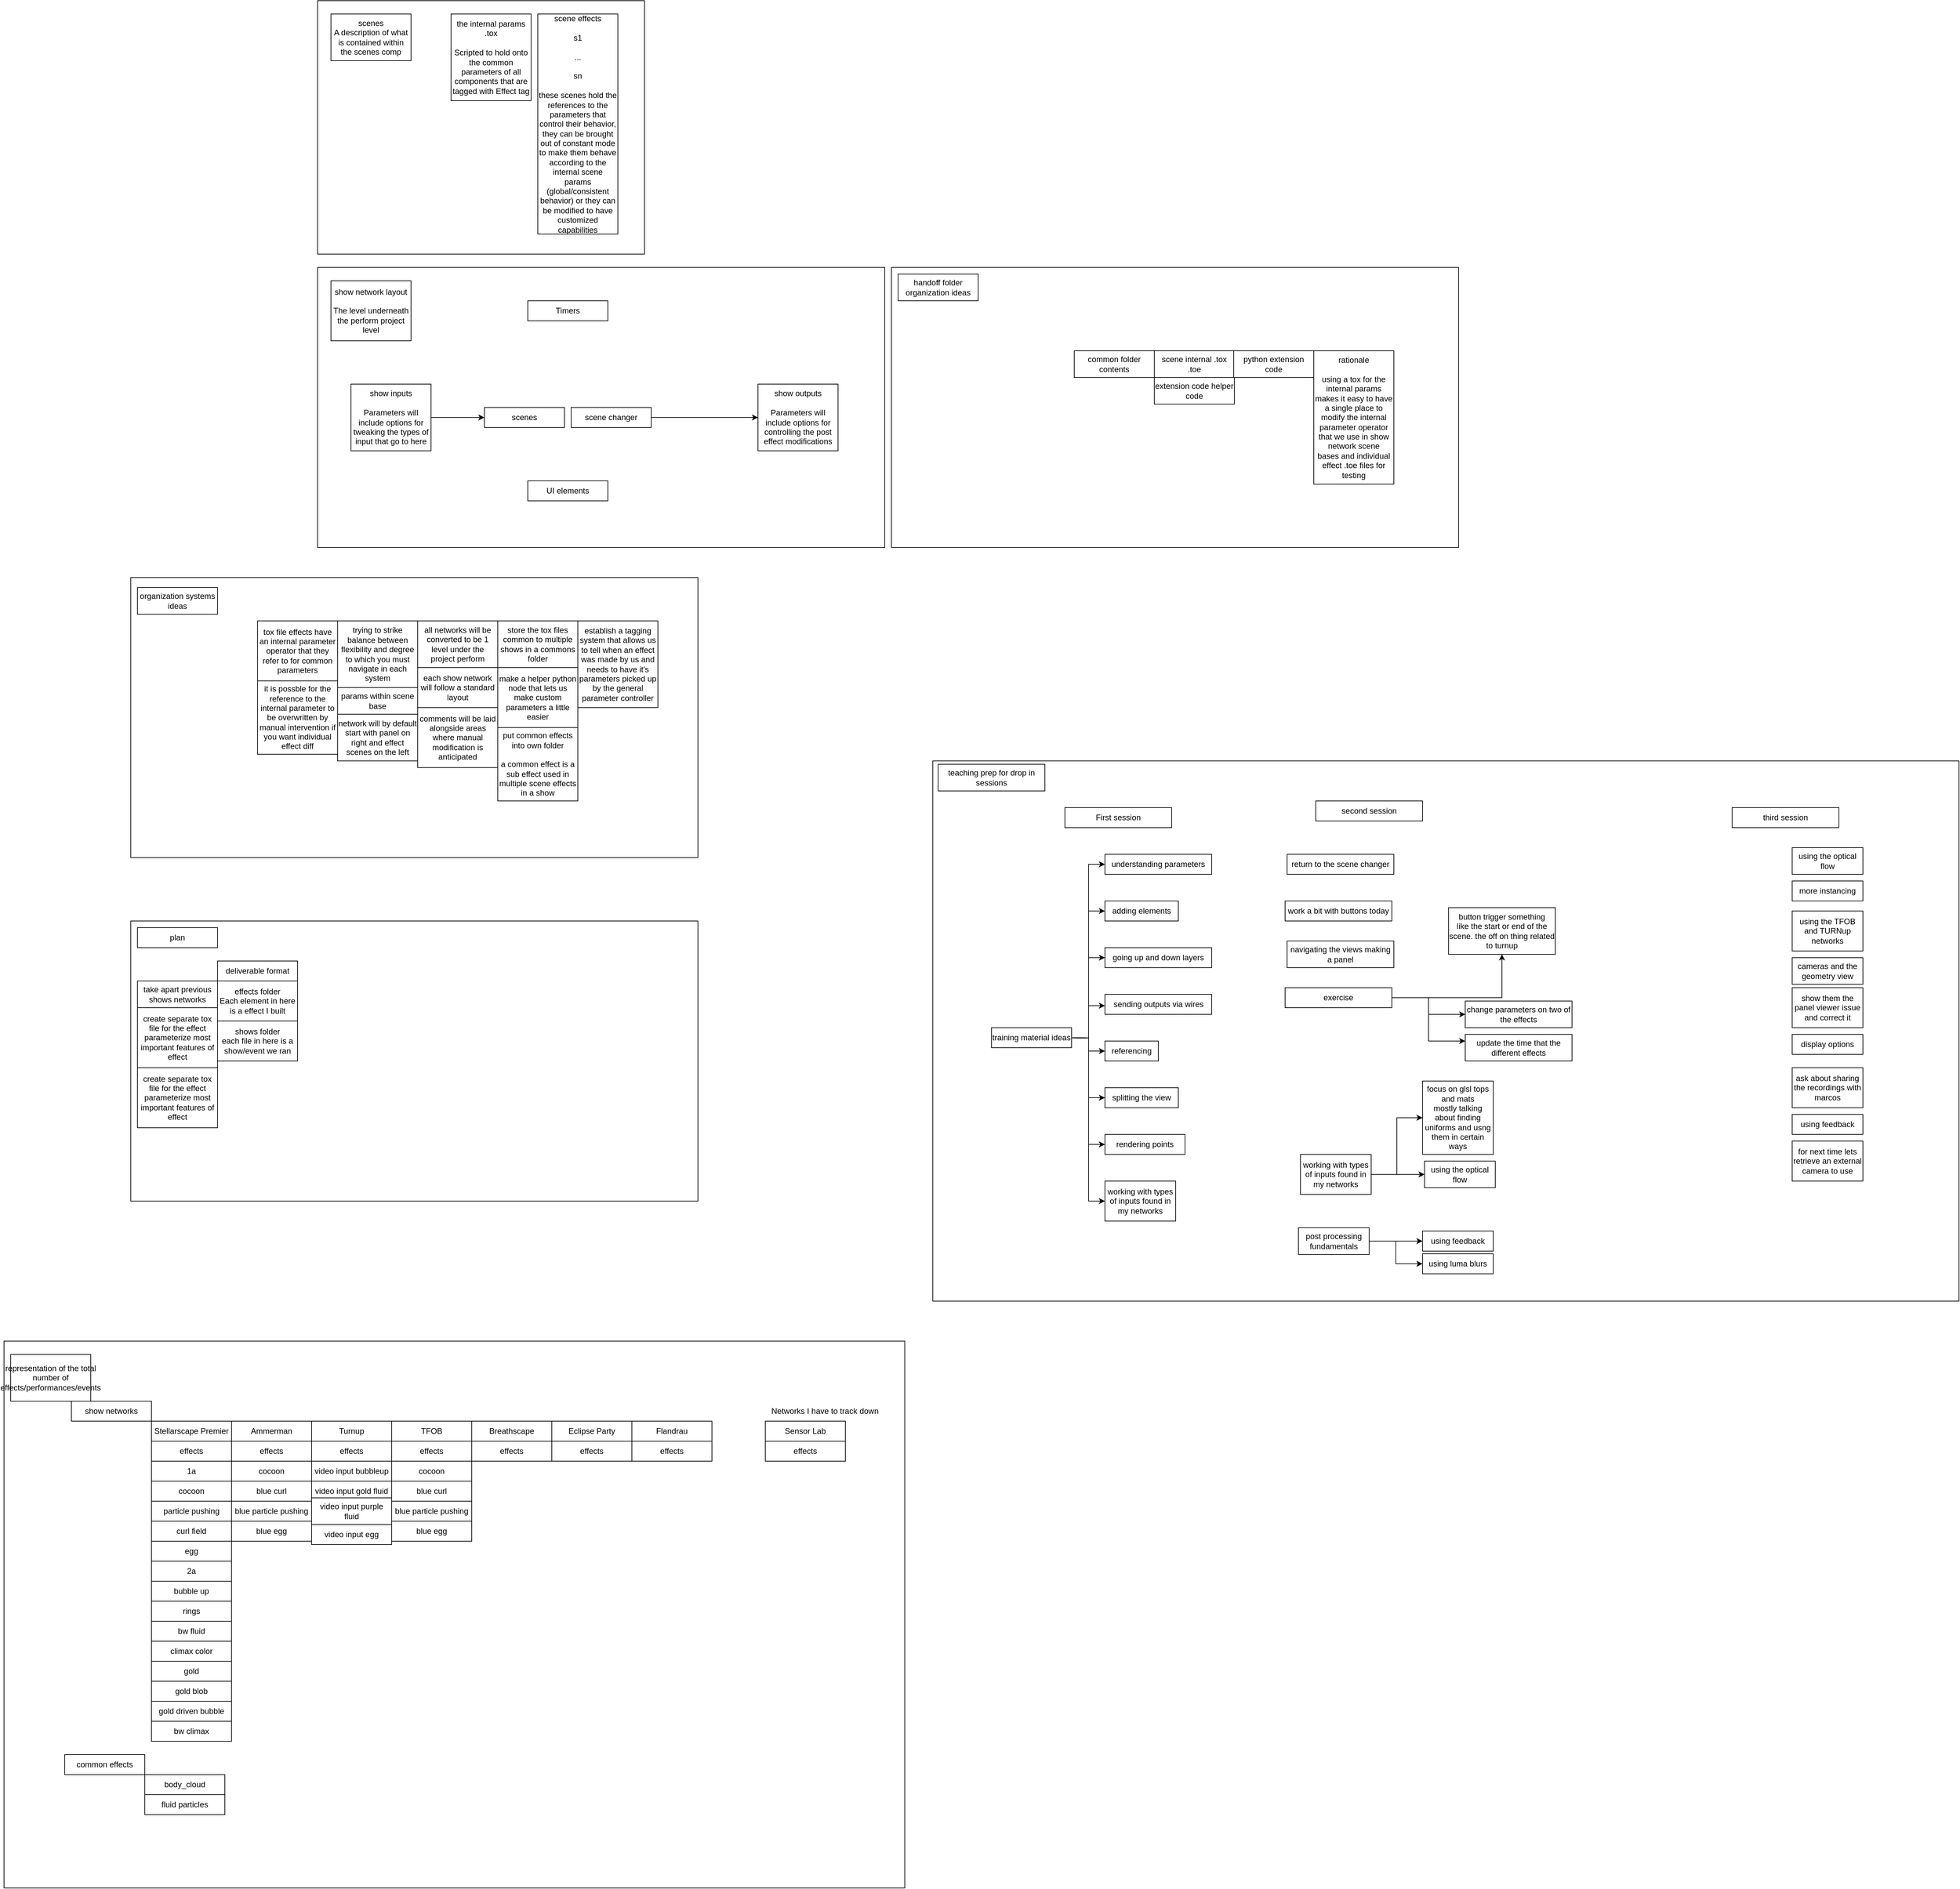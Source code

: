 <mxfile version="21.2.7" type="github">
  <diagram name="Page-1" id="jO3RNPpzsi-vT6jWUySs">
    <mxGraphModel dx="1678" dy="2747" grid="1" gridSize="10" guides="1" tooltips="1" connect="1" arrows="1" fold="1" page="1" pageScale="1" pageWidth="850" pageHeight="1100" math="0" shadow="0">
      <root>
        <mxCell id="0" />
        <mxCell id="1" parent="0" />
        <mxCell id="i5bP8zaX-EdhUrO5eue8-21" value="" style="rounded=0;whiteSpace=wrap;html=1;" vertex="1" parent="1">
          <mxGeometry x="-420" y="520" width="1350" height="820" as="geometry" />
        </mxCell>
        <mxCell id="i5bP8zaX-EdhUrO5eue8-19" value="" style="rounded=0;whiteSpace=wrap;html=1;" vertex="1" parent="1">
          <mxGeometry x="-230" y="-110" width="850" height="420" as="geometry" />
        </mxCell>
        <mxCell id="i5bP8zaX-EdhUrO5eue8-18" value="" style="rounded=0;whiteSpace=wrap;html=1;" vertex="1" parent="1">
          <mxGeometry x="-230" y="-625" width="850" height="420" as="geometry" />
        </mxCell>
        <mxCell id="i5bP8zaX-EdhUrO5eue8-16" value="" style="rounded=0;whiteSpace=wrap;html=1;" vertex="1" parent="1">
          <mxGeometry x="910" y="-1090" width="850" height="420" as="geometry" />
        </mxCell>
        <mxCell id="i5bP8zaX-EdhUrO5eue8-14" value="" style="rounded=0;whiteSpace=wrap;html=1;" vertex="1" parent="1">
          <mxGeometry x="972" y="-350" width="1538" height="810" as="geometry" />
        </mxCell>
        <mxCell id="i5bP8zaX-EdhUrO5eue8-5" value="" style="rounded=0;whiteSpace=wrap;html=1;" vertex="1" parent="1">
          <mxGeometry x="50" y="-1090" width="850" height="420" as="geometry" />
        </mxCell>
        <mxCell id="i5bP8zaX-EdhUrO5eue8-4" value="" style="rounded=0;whiteSpace=wrap;html=1;" vertex="1" parent="1">
          <mxGeometry x="50" y="-1490" width="490" height="380" as="geometry" />
        </mxCell>
        <mxCell id="axIEKIJKyA-PjPpkGT-X-5" value="effects" style="rounded=0;whiteSpace=wrap;html=1;autosize=1;fixedWidth=1;resizeHeight=1;" parent="1" vertex="1">
          <mxGeometry x="-199" y="670" width="120" height="30" as="geometry" />
        </mxCell>
        <mxCell id="axIEKIJKyA-PjPpkGT-X-6" value="show networks" style="rounded=0;whiteSpace=wrap;html=1;autosize=1;fixedWidth=1;resizeHeight=1;" parent="1" vertex="1">
          <mxGeometry x="-319" y="610" width="120" height="30" as="geometry" />
        </mxCell>
        <mxCell id="axIEKIJKyA-PjPpkGT-X-7" value="&lt;div&gt;plan&lt;/div&gt;" style="rounded=0;whiteSpace=wrap;html=1;autosize=1;fixedWidth=1;resizeHeight=1;" parent="1" vertex="1">
          <mxGeometry x="-220" y="-100" width="120" height="30" as="geometry" />
        </mxCell>
        <mxCell id="axIEKIJKyA-PjPpkGT-X-8" value="take apart previous shows networks" style="rounded=0;whiteSpace=wrap;html=1;autosize=1;fixedWidth=1;resizeHeight=1;" parent="1" vertex="1">
          <mxGeometry x="-220" y="-20" width="120" height="40" as="geometry" />
        </mxCell>
        <mxCell id="axIEKIJKyA-PjPpkGT-X-9" value="&lt;div&gt;create separate tox file for the effect&lt;/div&gt;&lt;div&gt;parameterize most important features of effect&lt;/div&gt;" style="rounded=0;whiteSpace=wrap;html=1;autosize=1;fixedWidth=1;resizeHeight=1;verticalAlign=middle;labelPosition=center;verticalLabelPosition=middle;align=center;" parent="1" vertex="1">
          <mxGeometry x="-220" y="20" width="120" height="90" as="geometry" />
        </mxCell>
        <mxCell id="axIEKIJKyA-PjPpkGT-X-10" value="&lt;div&gt;create separate tox file for the effect&lt;/div&gt;&lt;div&gt;parameterize most important features of effect&lt;/div&gt;" style="rounded=0;whiteSpace=wrap;html=1;autosize=1;fixedWidth=1;resizeHeight=1;verticalAlign=middle;labelPosition=center;verticalLabelPosition=middle;align=center;" parent="1" vertex="1">
          <mxGeometry x="-220" y="110" width="120" height="90" as="geometry" />
        </mxCell>
        <mxCell id="axIEKIJKyA-PjPpkGT-X-11" value="deliverable format" style="rounded=0;whiteSpace=wrap;html=1;autosize=1;fixedWidth=1;resizeHeight=1;" parent="1" vertex="1">
          <mxGeometry x="-100" y="-50" width="120" height="30" as="geometry" />
        </mxCell>
        <mxCell id="axIEKIJKyA-PjPpkGT-X-12" value="&lt;div&gt;effects folder&lt;/div&gt;&lt;div&gt;Each element in here is a effect I built&lt;br&gt;&lt;/div&gt;" style="rounded=0;whiteSpace=wrap;html=1;autosize=1;fixedWidth=1;resizeHeight=1;" parent="1" vertex="1">
          <mxGeometry x="-100" y="-20" width="120" height="60" as="geometry" />
        </mxCell>
        <mxCell id="axIEKIJKyA-PjPpkGT-X-13" value="&lt;div&gt;shows folder&lt;/div&gt;&lt;div&gt;each file in here is a show/event we ran&lt;br&gt;&lt;/div&gt;" style="rounded=0;whiteSpace=wrap;html=1;autosize=1;fixedWidth=1;resizeHeight=1;" parent="1" vertex="1">
          <mxGeometry x="-100" y="40" width="120" height="60" as="geometry" />
        </mxCell>
        <mxCell id="axIEKIJKyA-PjPpkGT-X-14" value="Stellarscape Premier" style="rounded=0;whiteSpace=wrap;html=1;autosize=1;fixedWidth=1;resizeHeight=1;" parent="1" vertex="1">
          <mxGeometry x="-199" y="640" width="120" height="30" as="geometry" />
        </mxCell>
        <mxCell id="axIEKIJKyA-PjPpkGT-X-15" value="Ammerman" style="rounded=0;whiteSpace=wrap;html=1;autosize=1;fixedWidth=1;resizeHeight=1;" parent="1" vertex="1">
          <mxGeometry x="-79" y="640" width="120" height="30" as="geometry" />
        </mxCell>
        <mxCell id="axIEKIJKyA-PjPpkGT-X-16" value="effects" style="rounded=0;whiteSpace=wrap;html=1;autosize=1;fixedWidth=1;resizeHeight=1;" parent="1" vertex="1">
          <mxGeometry x="-79" y="670" width="120" height="30" as="geometry" />
        </mxCell>
        <mxCell id="axIEKIJKyA-PjPpkGT-X-17" value="Breathscape" style="rounded=0;whiteSpace=wrap;html=1;autosize=1;fixedWidth=1;resizeHeight=1;" parent="1" vertex="1">
          <mxGeometry x="281" y="640" width="120" height="30" as="geometry" />
        </mxCell>
        <mxCell id="axIEKIJKyA-PjPpkGT-X-18" value="effects" style="rounded=0;whiteSpace=wrap;html=1;autosize=1;fixedWidth=1;resizeHeight=1;" parent="1" vertex="1">
          <mxGeometry x="281" y="670" width="120" height="30" as="geometry" />
        </mxCell>
        <mxCell id="axIEKIJKyA-PjPpkGT-X-19" value="Turnup" style="rounded=0;whiteSpace=wrap;html=1;autosize=1;fixedWidth=1;resizeHeight=1;" parent="1" vertex="1">
          <mxGeometry x="41" y="640" width="120" height="30" as="geometry" />
        </mxCell>
        <mxCell id="axIEKIJKyA-PjPpkGT-X-20" value="effects" style="rounded=0;whiteSpace=wrap;html=1;autosize=1;fixedWidth=1;resizeHeight=1;" parent="1" vertex="1">
          <mxGeometry x="41" y="670" width="120" height="30" as="geometry" />
        </mxCell>
        <mxCell id="axIEKIJKyA-PjPpkGT-X-21" value="Sensor Lab" style="rounded=0;whiteSpace=wrap;html=1;autosize=1;fixedWidth=1;resizeHeight=1;" parent="1" vertex="1">
          <mxGeometry x="721" y="640" width="120" height="30" as="geometry" />
        </mxCell>
        <mxCell id="axIEKIJKyA-PjPpkGT-X-22" value="effects" style="rounded=0;whiteSpace=wrap;html=1;autosize=1;fixedWidth=1;resizeHeight=1;" parent="1" vertex="1">
          <mxGeometry x="721" y="670" width="120" height="30" as="geometry" />
        </mxCell>
        <mxCell id="axIEKIJKyA-PjPpkGT-X-25" value="TFOB" style="rounded=0;whiteSpace=wrap;html=1;autosize=1;fixedWidth=1;resizeHeight=1;" parent="1" vertex="1">
          <mxGeometry x="161" y="640" width="120" height="30" as="geometry" />
        </mxCell>
        <mxCell id="axIEKIJKyA-PjPpkGT-X-26" value="effects" style="rounded=0;whiteSpace=wrap;html=1;autosize=1;fixedWidth=1;resizeHeight=1;" parent="1" vertex="1">
          <mxGeometry x="161" y="670" width="120" height="30" as="geometry" />
        </mxCell>
        <mxCell id="axIEKIJKyA-PjPpkGT-X-27" value="Eclipse Party" style="rounded=0;whiteSpace=wrap;html=1;autosize=1;fixedWidth=1;resizeHeight=1;" parent="1" vertex="1">
          <mxGeometry x="401" y="640" width="120" height="30" as="geometry" />
        </mxCell>
        <mxCell id="axIEKIJKyA-PjPpkGT-X-28" value="effects" style="rounded=0;whiteSpace=wrap;html=1;autosize=1;fixedWidth=1;resizeHeight=1;" parent="1" vertex="1">
          <mxGeometry x="401" y="670" width="120" height="30" as="geometry" />
        </mxCell>
        <mxCell id="axIEKIJKyA-PjPpkGT-X-29" value="Flandrau" style="rounded=0;whiteSpace=wrap;html=1;autosize=1;fixedWidth=1;resizeHeight=1;" parent="1" vertex="1">
          <mxGeometry x="521" y="640" width="120" height="30" as="geometry" />
        </mxCell>
        <mxCell id="axIEKIJKyA-PjPpkGT-X-30" value="effects" style="rounded=0;whiteSpace=wrap;html=1;autosize=1;fixedWidth=1;resizeHeight=1;" parent="1" vertex="1">
          <mxGeometry x="521" y="670" width="120" height="30" as="geometry" />
        </mxCell>
        <mxCell id="axIEKIJKyA-PjPpkGT-X-31" value="cocoon" style="rounded=0;whiteSpace=wrap;html=1;autosize=1;fixedWidth=1;resizeHeight=1;" parent="1" vertex="1">
          <mxGeometry x="-199" y="730" width="120" height="30" as="geometry" />
        </mxCell>
        <mxCell id="axIEKIJKyA-PjPpkGT-X-32" value="particle pushing" style="rounded=0;whiteSpace=wrap;html=1;autosize=1;fixedWidth=1;resizeHeight=1;" parent="1" vertex="1">
          <mxGeometry x="-199" y="760" width="120" height="30" as="geometry" />
        </mxCell>
        <mxCell id="axIEKIJKyA-PjPpkGT-X-33" value="curl field" style="rounded=0;whiteSpace=wrap;html=1;autosize=1;fixedWidth=1;resizeHeight=1;" parent="1" vertex="1">
          <mxGeometry x="-199" y="790" width="120" height="30" as="geometry" />
        </mxCell>
        <mxCell id="axIEKIJKyA-PjPpkGT-X-34" value="1a" style="rounded=0;whiteSpace=wrap;html=1;autosize=1;fixedWidth=1;resizeHeight=1;" parent="1" vertex="1">
          <mxGeometry x="-199" y="700" width="120" height="30" as="geometry" />
        </mxCell>
        <mxCell id="axIEKIJKyA-PjPpkGT-X-35" value="egg" style="rounded=0;whiteSpace=wrap;html=1;autosize=1;fixedWidth=1;resizeHeight=1;" parent="1" vertex="1">
          <mxGeometry x="-199" y="820" width="120" height="30" as="geometry" />
        </mxCell>
        <mxCell id="axIEKIJKyA-PjPpkGT-X-36" value="bubble up" style="rounded=0;whiteSpace=wrap;html=1;autosize=1;fixedWidth=1;resizeHeight=1;" parent="1" vertex="1">
          <mxGeometry x="-199" y="880" width="120" height="30" as="geometry" />
        </mxCell>
        <mxCell id="axIEKIJKyA-PjPpkGT-X-37" value="rings" style="rounded=0;whiteSpace=wrap;html=1;autosize=1;fixedWidth=1;resizeHeight=1;" parent="1" vertex="1">
          <mxGeometry x="-199" y="910" width="120" height="30" as="geometry" />
        </mxCell>
        <mxCell id="axIEKIJKyA-PjPpkGT-X-38" value="bw fluid " style="rounded=0;whiteSpace=wrap;html=1;autosize=1;fixedWidth=1;resizeHeight=1;" parent="1" vertex="1">
          <mxGeometry x="-199" y="940" width="120" height="30" as="geometry" />
        </mxCell>
        <mxCell id="axIEKIJKyA-PjPpkGT-X-39" value="gold" style="rounded=0;whiteSpace=wrap;html=1;autosize=1;fixedWidth=1;resizeHeight=1;" parent="1" vertex="1">
          <mxGeometry x="-199" y="1000" width="120" height="30" as="geometry" />
        </mxCell>
        <mxCell id="axIEKIJKyA-PjPpkGT-X-40" value="2a" style="rounded=0;whiteSpace=wrap;html=1;autosize=1;fixedWidth=1;resizeHeight=1;" parent="1" vertex="1">
          <mxGeometry x="-199" y="850" width="120" height="30" as="geometry" />
        </mxCell>
        <mxCell id="axIEKIJKyA-PjPpkGT-X-41" value="gold driven bubble" style="rounded=0;whiteSpace=wrap;html=1;autosize=1;fixedWidth=1;resizeHeight=1;" parent="1" vertex="1">
          <mxGeometry x="-199" y="1060" width="120" height="30" as="geometry" />
        </mxCell>
        <mxCell id="axIEKIJKyA-PjPpkGT-X-42" value="bw climax" style="rounded=0;whiteSpace=wrap;html=1;autosize=1;fixedWidth=1;resizeHeight=1;" parent="1" vertex="1">
          <mxGeometry x="-199" y="1090" width="120" height="30" as="geometry" />
        </mxCell>
        <mxCell id="axIEKIJKyA-PjPpkGT-X-43" value="climax color" style="rounded=0;whiteSpace=wrap;html=1;autosize=1;fixedWidth=1;resizeHeight=1;" parent="1" vertex="1">
          <mxGeometry x="-199" y="970" width="120" height="30" as="geometry" />
        </mxCell>
        <mxCell id="axIEKIJKyA-PjPpkGT-X-44" value="gold blob" style="rounded=0;whiteSpace=wrap;html=1;autosize=1;fixedWidth=1;resizeHeight=1;" parent="1" vertex="1">
          <mxGeometry x="-199" y="1030" width="120" height="30" as="geometry" />
        </mxCell>
        <mxCell id="axIEKIJKyA-PjPpkGT-X-45" value="cocoon" style="rounded=0;whiteSpace=wrap;html=1;autosize=1;fixedWidth=1;resizeHeight=1;" parent="1" vertex="1">
          <mxGeometry x="-79" y="700" width="120" height="30" as="geometry" />
        </mxCell>
        <mxCell id="axIEKIJKyA-PjPpkGT-X-46" value="blue curl" style="rounded=0;whiteSpace=wrap;html=1;autosize=1;fixedWidth=1;resizeHeight=1;" parent="1" vertex="1">
          <mxGeometry x="-79" y="730" width="120" height="30" as="geometry" />
        </mxCell>
        <mxCell id="axIEKIJKyA-PjPpkGT-X-47" value="blue particle pushing" style="rounded=0;whiteSpace=wrap;html=1;autosize=1;fixedWidth=1;resizeHeight=1;" parent="1" vertex="1">
          <mxGeometry x="-79" y="760" width="120" height="30" as="geometry" />
        </mxCell>
        <mxCell id="axIEKIJKyA-PjPpkGT-X-48" value="blue egg" style="rounded=0;whiteSpace=wrap;html=1;autosize=1;fixedWidth=1;resizeHeight=1;" parent="1" vertex="1">
          <mxGeometry x="-79" y="790" width="120" height="30" as="geometry" />
        </mxCell>
        <mxCell id="axIEKIJKyA-PjPpkGT-X-49" value="video input bubbleup" style="rounded=0;whiteSpace=wrap;html=1;autosize=1;fixedWidth=1;resizeHeight=1;" parent="1" vertex="1">
          <mxGeometry x="41" y="700" width="120" height="30" as="geometry" />
        </mxCell>
        <mxCell id="axIEKIJKyA-PjPpkGT-X-51" value="gold" style="rounded=0;whiteSpace=wrap;html=1;autosize=1;fixedWidth=1;resizeHeight=1;" parent="1" vertex="1">
          <mxGeometry x="41" y="730" width="120" height="30" as="geometry" />
        </mxCell>
        <mxCell id="axIEKIJKyA-PjPpkGT-X-52" value="&lt;div&gt;video input gold fluid&lt;/div&gt;" style="rounded=0;whiteSpace=wrap;html=1;autosize=1;fixedWidth=1;resizeHeight=1;" parent="1" vertex="1">
          <mxGeometry x="41" y="730" width="120" height="30" as="geometry" />
        </mxCell>
        <mxCell id="axIEKIJKyA-PjPpkGT-X-53" value="video input purple fluid" style="rounded=0;whiteSpace=wrap;html=1;autosize=1;fixedWidth=1;resizeHeight=1;" parent="1" vertex="1">
          <mxGeometry x="41" y="755" width="120" height="40" as="geometry" />
        </mxCell>
        <mxCell id="axIEKIJKyA-PjPpkGT-X-54" value="video input egg" style="rounded=0;whiteSpace=wrap;html=1;autosize=1;fixedWidth=1;resizeHeight=1;" parent="1" vertex="1">
          <mxGeometry x="41" y="795" width="120" height="30" as="geometry" />
        </mxCell>
        <mxCell id="axIEKIJKyA-PjPpkGT-X-59" value="cocoon" style="rounded=0;whiteSpace=wrap;html=1;autosize=1;fixedWidth=1;resizeHeight=1;" parent="1" vertex="1">
          <mxGeometry x="161" y="700" width="120" height="30" as="geometry" />
        </mxCell>
        <mxCell id="axIEKIJKyA-PjPpkGT-X-60" value="blue curl" style="rounded=0;whiteSpace=wrap;html=1;autosize=1;fixedWidth=1;resizeHeight=1;" parent="1" vertex="1">
          <mxGeometry x="161" y="730" width="120" height="30" as="geometry" />
        </mxCell>
        <mxCell id="axIEKIJKyA-PjPpkGT-X-61" value="blue particle pushing" style="rounded=0;whiteSpace=wrap;html=1;autosize=1;fixedWidth=1;resizeHeight=1;" parent="1" vertex="1">
          <mxGeometry x="161" y="760" width="120" height="30" as="geometry" />
        </mxCell>
        <mxCell id="axIEKIJKyA-PjPpkGT-X-62" value="blue egg" style="rounded=0;whiteSpace=wrap;html=1;autosize=1;fixedWidth=1;resizeHeight=1;" parent="1" vertex="1">
          <mxGeometry x="161" y="790" width="120" height="30" as="geometry" />
        </mxCell>
        <mxCell id="axIEKIJKyA-PjPpkGT-X-83" style="edgeStyle=orthogonalEdgeStyle;rounded=0;orthogonalLoop=1;jettySize=auto;html=1;exitX=1;exitY=0.5;exitDx=0;exitDy=0;entryX=0;entryY=0.5;entryDx=0;entryDy=0;strokeColor=default;" parent="1" target="axIEKIJKyA-PjPpkGT-X-69" edge="1">
          <mxGeometry relative="1" as="geometry">
            <mxPoint x="1180" y="65" as="sourcePoint" />
          </mxGeometry>
        </mxCell>
        <mxCell id="axIEKIJKyA-PjPpkGT-X-84" style="edgeStyle=orthogonalEdgeStyle;rounded=0;orthogonalLoop=1;jettySize=auto;html=1;exitX=1;exitY=0.5;exitDx=0;exitDy=0;entryX=0;entryY=0.5;entryDx=0;entryDy=0;strokeColor=default;" parent="1" target="axIEKIJKyA-PjPpkGT-X-70" edge="1">
          <mxGeometry relative="1" as="geometry">
            <mxPoint x="1180" y="65" as="sourcePoint" />
          </mxGeometry>
        </mxCell>
        <mxCell id="axIEKIJKyA-PjPpkGT-X-85" style="edgeStyle=orthogonalEdgeStyle;rounded=0;orthogonalLoop=1;jettySize=auto;html=1;exitX=1;exitY=0.5;exitDx=0;exitDy=0;entryX=0;entryY=0.5;entryDx=0;entryDy=0;strokeColor=default;" parent="1" target="axIEKIJKyA-PjPpkGT-X-71" edge="1">
          <mxGeometry relative="1" as="geometry">
            <mxPoint x="1180" y="65" as="sourcePoint" />
          </mxGeometry>
        </mxCell>
        <mxCell id="axIEKIJKyA-PjPpkGT-X-86" style="edgeStyle=orthogonalEdgeStyle;rounded=0;orthogonalLoop=1;jettySize=auto;html=1;exitX=1;exitY=0.5;exitDx=0;exitDy=0;entryX=0;entryY=0.567;entryDx=0;entryDy=0;entryPerimeter=0;strokeColor=default;" parent="1" target="axIEKIJKyA-PjPpkGT-X-76" edge="1">
          <mxGeometry relative="1" as="geometry">
            <mxPoint x="1180" y="65" as="sourcePoint" />
          </mxGeometry>
        </mxCell>
        <mxCell id="axIEKIJKyA-PjPpkGT-X-87" style="edgeStyle=orthogonalEdgeStyle;rounded=0;orthogonalLoop=1;jettySize=auto;html=1;exitX=1;exitY=0.5;exitDx=0;exitDy=0;strokeColor=default;entryX=0;entryY=0.5;entryDx=0;entryDy=0;" parent="1" target="axIEKIJKyA-PjPpkGT-X-73" edge="1">
          <mxGeometry relative="1" as="geometry">
            <mxPoint x="1180" y="65" as="sourcePoint" />
          </mxGeometry>
        </mxCell>
        <mxCell id="axIEKIJKyA-PjPpkGT-X-89" style="edgeStyle=orthogonalEdgeStyle;rounded=0;orthogonalLoop=1;jettySize=auto;html=1;exitX=1;exitY=0.5;exitDx=0;exitDy=0;entryX=0;entryY=0.5;entryDx=0;entryDy=0;strokeColor=default;" parent="1" target="axIEKIJKyA-PjPpkGT-X-72" edge="1">
          <mxGeometry relative="1" as="geometry">
            <mxPoint x="1180" y="65" as="sourcePoint" />
          </mxGeometry>
        </mxCell>
        <mxCell id="axIEKIJKyA-PjPpkGT-X-90" style="edgeStyle=orthogonalEdgeStyle;rounded=0;orthogonalLoop=1;jettySize=auto;html=1;exitX=1;exitY=0.5;exitDx=0;exitDy=0;entryX=0;entryY=0.5;entryDx=0;entryDy=0;strokeColor=default;" parent="1" target="axIEKIJKyA-PjPpkGT-X-81" edge="1">
          <mxGeometry relative="1" as="geometry">
            <mxPoint x="1180" y="65" as="sourcePoint" />
          </mxGeometry>
        </mxCell>
        <mxCell id="axIEKIJKyA-PjPpkGT-X-91" style="edgeStyle=orthogonalEdgeStyle;rounded=0;orthogonalLoop=1;jettySize=auto;html=1;exitX=1;exitY=0.5;exitDx=0;exitDy=0;entryX=0;entryY=0.5;entryDx=0;entryDy=0;strokeColor=default;" parent="1" target="axIEKIJKyA-PjPpkGT-X-77" edge="1">
          <mxGeometry relative="1" as="geometry">
            <mxPoint x="1180" y="65" as="sourcePoint" />
          </mxGeometry>
        </mxCell>
        <mxCell id="axIEKIJKyA-PjPpkGT-X-63" value="training material ideas" style="rounded=0;whiteSpace=wrap;html=1;autosize=1;fixedWidth=1;resizeHeight=1;" parent="1" vertex="1">
          <mxGeometry x="1060" y="50" width="120" height="30" as="geometry" />
        </mxCell>
        <mxCell id="axIEKIJKyA-PjPpkGT-X-70" value="adding elements" style="rounded=0;whiteSpace=wrap;html=1;autosize=1;fixedWidth=1;resizeHeight=1;fontFamily=Helvetica;fontSize=12;fontColor=default;align=center;strokeColor=default;fillColor=none;gradientColor=none;" parent="1" vertex="1">
          <mxGeometry x="1230" y="-140" width="110" height="30" as="geometry" />
        </mxCell>
        <mxCell id="axIEKIJKyA-PjPpkGT-X-71" value="going up and down layers" style="rounded=0;whiteSpace=wrap;html=1;autosize=1;fixedWidth=1;resizeHeight=1;fontFamily=Helvetica;fontSize=12;fontColor=default;align=center;strokeColor=default;fillColor=none;gradientColor=none;" parent="1" vertex="1">
          <mxGeometry x="1230" y="-70" width="160" height="30" as="geometry" />
        </mxCell>
        <mxCell id="axIEKIJKyA-PjPpkGT-X-72" value="splitting the view" style="rounded=0;whiteSpace=wrap;html=1;autosize=1;fixedWidth=1;resizeHeight=1;fontFamily=Helvetica;fontSize=12;fontColor=default;align=center;strokeColor=default;fillColor=none;gradientColor=none;" parent="1" vertex="1">
          <mxGeometry x="1230" y="140" width="110" height="30" as="geometry" />
        </mxCell>
        <mxCell id="axIEKIJKyA-PjPpkGT-X-73" value="referencing" style="rounded=0;whiteSpace=wrap;html=1;autosize=1;fixedWidth=1;resizeHeight=1;fontFamily=Helvetica;fontSize=12;fontColor=default;align=center;strokeColor=default;fillColor=none;gradientColor=none;" parent="1" vertex="1">
          <mxGeometry x="1230" y="70" width="80" height="30" as="geometry" />
        </mxCell>
        <mxCell id="axIEKIJKyA-PjPpkGT-X-76" value="sending outputs via wires" style="text;html=1;align=center;verticalAlign=middle;resizable=0;points=[];autosize=1;strokeColor=default;" parent="1" vertex="1">
          <mxGeometry x="1230" width="160" height="30" as="geometry" />
        </mxCell>
        <mxCell id="axIEKIJKyA-PjPpkGT-X-77" value="&lt;div&gt;working with types of inputs found in my networks&lt;/div&gt;" style="rounded=0;whiteSpace=wrap;html=1;autosize=1;fixedWidth=1;resizeHeight=1;fontFamily=Helvetica;fontSize=12;fontColor=default;align=center;strokeColor=default;fillColor=none;gradientColor=none;" parent="1" vertex="1">
          <mxGeometry x="1230" y="280" width="106" height="60" as="geometry" />
        </mxCell>
        <mxCell id="axIEKIJKyA-PjPpkGT-X-81" value="rendering points" style="rounded=0;whiteSpace=wrap;html=1;autosize=1;fixedWidth=1;resizeHeight=1;strokeColor=default;" parent="1" vertex="1">
          <mxGeometry x="1230" y="210" width="120" height="30" as="geometry" />
        </mxCell>
        <mxCell id="axIEKIJKyA-PjPpkGT-X-69" value="understanding parameters" style="rounded=0;whiteSpace=wrap;html=1;autosize=1;fixedWidth=1;resizeHeight=1;fontFamily=Helvetica;fontSize=12;fontColor=default;align=center;strokeColor=default;fillColor=none;gradientColor=none;" parent="1" vertex="1">
          <mxGeometry x="1230" y="-210" width="160" height="30" as="geometry" />
        </mxCell>
        <mxCell id="axIEKIJKyA-PjPpkGT-X-96" value="Networks I have to track down" style="text;html=1;align=center;verticalAlign=middle;resizable=0;points=[];autosize=1;" parent="1" vertex="1">
          <mxGeometry x="720" y="610" width="180" height="30" as="geometry" />
        </mxCell>
        <mxCell id="axIEKIJKyA-PjPpkGT-X-97" value="&amp;nbsp;" style="text;whiteSpace=wrap;html=1;" parent="1" vertex="1">
          <mxGeometry x="10" y="90" width="40" height="40" as="geometry" />
        </mxCell>
        <mxCell id="8prkjfwwkmIOHAyzSjH_-1" value="return to the scene changer" style="rounded=0;whiteSpace=wrap;html=1;autosize=1;fixedWidth=1;resizeHeight=1;fontFamily=Helvetica;fontSize=12;fontColor=default;align=center;strokeColor=default;fillColor=none;gradientColor=none;" parent="1" vertex="1">
          <mxGeometry x="1503" y="-210" width="160" height="30" as="geometry" />
        </mxCell>
        <mxCell id="8prkjfwwkmIOHAyzSjH_-2" value="work a bit with buttons today" style="rounded=0;whiteSpace=wrap;html=1;autosize=1;fixedWidth=1;resizeHeight=1;fontFamily=Helvetica;fontSize=12;fontColor=default;align=center;strokeColor=default;fillColor=none;gradientColor=none;" parent="1" vertex="1">
          <mxGeometry x="1500" y="-140" width="160" height="30" as="geometry" />
        </mxCell>
        <mxCell id="8prkjfwwkmIOHAyzSjH_-3" value="navigating the views making a panel" style="rounded=0;whiteSpace=wrap;html=1;autosize=1;fixedWidth=1;resizeHeight=1;fontFamily=Helvetica;fontSize=12;fontColor=default;align=center;strokeColor=default;fillColor=none;gradientColor=none;" parent="1" vertex="1">
          <mxGeometry x="1503" y="-80" width="160" height="40" as="geometry" />
        </mxCell>
        <mxCell id="8prkjfwwkmIOHAyzSjH_-17" value="" style="edgeStyle=orthogonalEdgeStyle;rounded=0;orthogonalLoop=1;jettySize=auto;html=1;" parent="1" source="8prkjfwwkmIOHAyzSjH_-4" target="8prkjfwwkmIOHAyzSjH_-16" edge="1">
          <mxGeometry relative="1" as="geometry" />
        </mxCell>
        <mxCell id="8prkjfwwkmIOHAyzSjH_-19" value="" style="edgeStyle=orthogonalEdgeStyle;rounded=0;orthogonalLoop=1;jettySize=auto;html=1;" parent="1" source="8prkjfwwkmIOHAyzSjH_-4" target="8prkjfwwkmIOHAyzSjH_-18" edge="1">
          <mxGeometry relative="1" as="geometry" />
        </mxCell>
        <mxCell id="8prkjfwwkmIOHAyzSjH_-21" value="" style="edgeStyle=orthogonalEdgeStyle;rounded=0;orthogonalLoop=1;jettySize=auto;html=1;entryX=0;entryY=0.25;entryDx=0;entryDy=0;" parent="1" source="8prkjfwwkmIOHAyzSjH_-4" target="8prkjfwwkmIOHAyzSjH_-20" edge="1">
          <mxGeometry relative="1" as="geometry" />
        </mxCell>
        <mxCell id="8prkjfwwkmIOHAyzSjH_-4" value="exercise" style="rounded=0;whiteSpace=wrap;html=1;autosize=1;fixedWidth=1;resizeHeight=1;fontFamily=Helvetica;fontSize=12;fontColor=default;align=center;strokeColor=default;fillColor=none;gradientColor=none;" parent="1" vertex="1">
          <mxGeometry x="1500" y="-10" width="160" height="30" as="geometry" />
        </mxCell>
        <mxCell id="8prkjfwwkmIOHAyzSjH_-7" value="" style="edgeStyle=orthogonalEdgeStyle;rounded=0;orthogonalLoop=1;jettySize=auto;html=1;" parent="1" source="8prkjfwwkmIOHAyzSjH_-5" target="8prkjfwwkmIOHAyzSjH_-6" edge="1">
          <mxGeometry relative="1" as="geometry" />
        </mxCell>
        <mxCell id="8prkjfwwkmIOHAyzSjH_-15" value="" style="edgeStyle=orthogonalEdgeStyle;rounded=0;orthogonalLoop=1;jettySize=auto;html=1;" parent="1" source="8prkjfwwkmIOHAyzSjH_-5" target="8prkjfwwkmIOHAyzSjH_-14" edge="1">
          <mxGeometry relative="1" as="geometry" />
        </mxCell>
        <mxCell id="8prkjfwwkmIOHAyzSjH_-5" value="&lt;div&gt;working with types of inputs found in my networks&lt;/div&gt;" style="rounded=0;whiteSpace=wrap;html=1;autosize=1;fixedWidth=1;resizeHeight=1;fontFamily=Helvetica;fontSize=12;fontColor=default;align=center;strokeColor=default;fillColor=none;gradientColor=none;" parent="1" vertex="1">
          <mxGeometry x="1523" y="240" width="106" height="60" as="geometry" />
        </mxCell>
        <mxCell id="8prkjfwwkmIOHAyzSjH_-6" value="focus on glsl tops and mats&lt;br&gt;mostly talking about finding uniforms and usng them in certain ways" style="rounded=0;whiteSpace=wrap;html=1;autosize=1;fixedWidth=1;resizeHeight=1;fontFamily=Helvetica;fontSize=12;fontColor=default;align=center;strokeColor=default;fillColor=none;gradientColor=none;" parent="1" vertex="1">
          <mxGeometry x="1706" y="130" width="106" height="110" as="geometry" />
        </mxCell>
        <mxCell id="8prkjfwwkmIOHAyzSjH_-10" value="" style="edgeStyle=orthogonalEdgeStyle;rounded=0;orthogonalLoop=1;jettySize=auto;html=1;" parent="1" source="8prkjfwwkmIOHAyzSjH_-8" target="8prkjfwwkmIOHAyzSjH_-9" edge="1">
          <mxGeometry relative="1" as="geometry" />
        </mxCell>
        <mxCell id="8prkjfwwkmIOHAyzSjH_-12" value="" style="edgeStyle=orthogonalEdgeStyle;rounded=0;orthogonalLoop=1;jettySize=auto;html=1;" parent="1" source="8prkjfwwkmIOHAyzSjH_-8" target="8prkjfwwkmIOHAyzSjH_-11" edge="1">
          <mxGeometry relative="1" as="geometry" />
        </mxCell>
        <mxCell id="8prkjfwwkmIOHAyzSjH_-8" value="post processing fundamentals" style="rounded=0;whiteSpace=wrap;html=1;autosize=1;fixedWidth=1;resizeHeight=1;fontFamily=Helvetica;fontSize=12;fontColor=default;align=center;strokeColor=default;fillColor=none;gradientColor=none;" parent="1" vertex="1">
          <mxGeometry x="1520" y="350" width="106" height="40" as="geometry" />
        </mxCell>
        <mxCell id="8prkjfwwkmIOHAyzSjH_-9" value="&lt;div&gt;using feedback&lt;/div&gt;" style="rounded=0;whiteSpace=wrap;html=1;autosize=1;fixedWidth=1;resizeHeight=1;fontFamily=Helvetica;fontSize=12;fontColor=default;align=center;strokeColor=default;fillColor=none;gradientColor=none;" parent="1" vertex="1">
          <mxGeometry x="1706" y="355" width="106" height="30" as="geometry" />
        </mxCell>
        <mxCell id="8prkjfwwkmIOHAyzSjH_-11" value="using luma blurs" style="rounded=0;whiteSpace=wrap;html=1;autosize=1;fixedWidth=1;resizeHeight=1;fontFamily=Helvetica;fontSize=12;fontColor=default;align=center;strokeColor=default;fillColor=none;gradientColor=none;" parent="1" vertex="1">
          <mxGeometry x="1706" y="389" width="106" height="30" as="geometry" />
        </mxCell>
        <mxCell id="8prkjfwwkmIOHAyzSjH_-14" value="using the optical flow" style="rounded=0;whiteSpace=wrap;html=1;autosize=1;fixedWidth=1;resizeHeight=1;fontFamily=Helvetica;fontSize=12;fontColor=default;align=center;strokeColor=default;fillColor=none;gradientColor=none;" parent="1" vertex="1">
          <mxGeometry x="1709" y="250" width="106" height="40" as="geometry" />
        </mxCell>
        <mxCell id="8prkjfwwkmIOHAyzSjH_-16" value="&lt;div&gt;button trigger something&lt;/div&gt;&lt;div&gt;like the start or end of the scene. the off on thing related to turnup&lt;br&gt;&lt;/div&gt;" style="rounded=0;whiteSpace=wrap;html=1;autosize=1;fixedWidth=1;resizeHeight=1;fontFamily=Helvetica;fontSize=12;fontColor=default;align=center;strokeColor=default;fillColor=none;gradientColor=none;" parent="1" vertex="1">
          <mxGeometry x="1745" y="-130" width="160" height="70" as="geometry" />
        </mxCell>
        <mxCell id="8prkjfwwkmIOHAyzSjH_-18" value="change parameters on two of the effects" style="rounded=0;whiteSpace=wrap;html=1;autosize=1;fixedWidth=1;resizeHeight=1;fontFamily=Helvetica;fontSize=12;fontColor=default;align=center;strokeColor=default;fillColor=none;gradientColor=none;" parent="1" vertex="1">
          <mxGeometry x="1770" y="10" width="160" height="40" as="geometry" />
        </mxCell>
        <mxCell id="8prkjfwwkmIOHAyzSjH_-20" value="update the time that the different effects " style="rounded=0;whiteSpace=wrap;html=1;autosize=1;fixedWidth=1;resizeHeight=1;fontFamily=Helvetica;fontSize=12;fontColor=default;align=center;strokeColor=default;fillColor=none;gradientColor=none;" parent="1" vertex="1">
          <mxGeometry x="1770" y="60" width="160" height="40" as="geometry" />
        </mxCell>
        <mxCell id="ISq-TGhER7DgccQ3ykd7-1" value="First session" style="rounded=0;whiteSpace=wrap;html=1;autosize=1;fixedWidth=1;resizeHeight=1;fontFamily=Helvetica;fontSize=12;fontColor=default;align=center;strokeColor=default;fillColor=none;gradientColor=none;" parent="1" vertex="1">
          <mxGeometry x="1170" y="-280" width="160" height="30" as="geometry" />
        </mxCell>
        <mxCell id="ISq-TGhER7DgccQ3ykd7-2" value="second session" style="rounded=0;whiteSpace=wrap;html=1;autosize=1;fixedWidth=1;resizeHeight=1;fontFamily=Helvetica;fontSize=12;fontColor=default;align=center;strokeColor=default;fillColor=none;gradientColor=none;" parent="1" vertex="1">
          <mxGeometry x="1546" y="-290" width="160" height="30" as="geometry" />
        </mxCell>
        <mxCell id="ISq-TGhER7DgccQ3ykd7-3" value="third session" style="rounded=0;whiteSpace=wrap;html=1;autosize=1;fixedWidth=1;resizeHeight=1;fontFamily=Helvetica;fontSize=12;fontColor=default;align=center;strokeColor=default;fillColor=none;gradientColor=none;" parent="1" vertex="1">
          <mxGeometry x="2170" y="-280" width="160" height="30" as="geometry" />
        </mxCell>
        <mxCell id="ISq-TGhER7DgccQ3ykd7-4" value="using the optical flow" style="rounded=0;whiteSpace=wrap;html=1;autosize=1;fixedWidth=1;resizeHeight=1;fontFamily=Helvetica;fontSize=12;fontColor=default;align=center;strokeColor=default;fillColor=none;gradientColor=none;" parent="1" vertex="1">
          <mxGeometry x="2260" y="-220" width="106" height="40" as="geometry" />
        </mxCell>
        <mxCell id="ISq-TGhER7DgccQ3ykd7-5" value="more instancing" style="rounded=0;whiteSpace=wrap;html=1;autosize=1;fixedWidth=1;resizeHeight=1;fontFamily=Helvetica;fontSize=12;fontColor=default;align=center;strokeColor=default;fillColor=none;gradientColor=none;" parent="1" vertex="1">
          <mxGeometry x="2260" y="-170" width="106" height="30" as="geometry" />
        </mxCell>
        <mxCell id="ISq-TGhER7DgccQ3ykd7-6" value="using the TFOB and TURNup networks" style="rounded=0;whiteSpace=wrap;html=1;autosize=1;fixedWidth=1;resizeHeight=1;fontFamily=Helvetica;fontSize=12;fontColor=default;align=center;strokeColor=default;fillColor=none;gradientColor=none;" parent="1" vertex="1">
          <mxGeometry x="2260" y="-125" width="106" height="60" as="geometry" />
        </mxCell>
        <mxCell id="ISq-TGhER7DgccQ3ykd7-7" value="cameras and the geometry view" style="rounded=0;whiteSpace=wrap;html=1;autosize=1;fixedWidth=1;resizeHeight=1;fontFamily=Helvetica;fontSize=12;fontColor=default;align=center;strokeColor=default;fillColor=none;gradientColor=none;" parent="1" vertex="1">
          <mxGeometry x="2260" y="-55" width="106" height="40" as="geometry" />
        </mxCell>
        <mxCell id="ISq-TGhER7DgccQ3ykd7-8" value="show them the panel viewer issue and correct it" style="rounded=0;whiteSpace=wrap;html=1;autosize=1;fixedWidth=1;resizeHeight=1;fontFamily=Helvetica;fontSize=12;fontColor=default;align=center;strokeColor=default;fillColor=none;gradientColor=none;" parent="1" vertex="1">
          <mxGeometry x="2260" y="-10" width="106" height="60" as="geometry" />
        </mxCell>
        <mxCell id="ISq-TGhER7DgccQ3ykd7-9" value="display options" style="rounded=0;whiteSpace=wrap;html=1;autosize=1;fixedWidth=1;resizeHeight=1;fontFamily=Helvetica;fontSize=12;fontColor=default;align=center;strokeColor=default;fillColor=none;gradientColor=none;" parent="1" vertex="1">
          <mxGeometry x="2260" y="60" width="106" height="30" as="geometry" />
        </mxCell>
        <mxCell id="ISq-TGhER7DgccQ3ykd7-10" value="ask about sharing the recordings with marcos" style="rounded=0;whiteSpace=wrap;html=1;autosize=1;fixedWidth=1;resizeHeight=1;fontFamily=Helvetica;fontSize=12;fontColor=default;align=center;strokeColor=default;fillColor=none;gradientColor=none;" parent="1" vertex="1">
          <mxGeometry x="2260" y="110" width="106" height="60" as="geometry" />
        </mxCell>
        <mxCell id="ISq-TGhER7DgccQ3ykd7-11" value="&lt;div&gt;using feedback&lt;/div&gt;" style="rounded=0;whiteSpace=wrap;html=1;autosize=1;fixedWidth=1;resizeHeight=1;fontFamily=Helvetica;fontSize=12;fontColor=default;align=center;strokeColor=default;fillColor=none;gradientColor=none;" parent="1" vertex="1">
          <mxGeometry x="2260" y="180" width="106" height="30" as="geometry" />
        </mxCell>
        <mxCell id="ISq-TGhER7DgccQ3ykd7-13" value="for next time lets retrieve an external camera to use" style="rounded=0;whiteSpace=wrap;html=1;autosize=1;fixedWidth=1;resizeHeight=1;fontFamily=Helvetica;fontSize=12;fontColor=default;align=center;strokeColor=default;fillColor=none;gradientColor=none;" parent="1" vertex="1">
          <mxGeometry x="2260" y="220" width="106" height="60" as="geometry" />
        </mxCell>
        <mxCell id="0WaZHpqxp3nUxZz5_Epp-2" value="organization systems ideas" style="rounded=0;whiteSpace=wrap;html=1;autosize=1;fixedWidth=1;resizeHeight=1;" parent="1" vertex="1">
          <mxGeometry x="-220" y="-610" width="120" height="40" as="geometry" />
        </mxCell>
        <mxCell id="0WaZHpqxp3nUxZz5_Epp-3" value="tox file effects have an internal parameter operator that they refer to for common parameters" style="rounded=0;whiteSpace=wrap;html=1;autosize=1;fixedWidth=1;resizeHeight=1;" parent="1" vertex="1">
          <mxGeometry x="-40" y="-560" width="120" height="90" as="geometry" />
        </mxCell>
        <mxCell id="0WaZHpqxp3nUxZz5_Epp-4" value="it is possble for the reference to the internal parameter to be overwritten by manual intervention if you want individual effect diff" style="rounded=0;whiteSpace=wrap;html=1;autosize=1;fixedWidth=1;resizeHeight=1;" parent="1" vertex="1">
          <mxGeometry x="-40" y="-470" width="120" height="110" as="geometry" />
        </mxCell>
        <mxCell id="0WaZHpqxp3nUxZz5_Epp-5" value="trying to strike balance between flexibility and degree to which you must navigate in each system" style="rounded=0;whiteSpace=wrap;html=1;autosize=1;fixedWidth=1;resizeHeight=1;" parent="1" vertex="1">
          <mxGeometry x="80" y="-560" width="120" height="100" as="geometry" />
        </mxCell>
        <mxCell id="0WaZHpqxp3nUxZz5_Epp-6" value="params within scene base" style="rounded=0;whiteSpace=wrap;html=1;autosize=1;fixedWidth=1;resizeHeight=1;" parent="1" vertex="1">
          <mxGeometry x="80" y="-460" width="120" height="40" as="geometry" />
        </mxCell>
        <mxCell id="0WaZHpqxp3nUxZz5_Epp-10" value="network will by default start with panel on right and effect scenes on the left" style="rounded=0;whiteSpace=wrap;html=1;autosize=1;fixedWidth=1;resizeHeight=1;" parent="1" vertex="1">
          <mxGeometry x="80" y="-420" width="120" height="70" as="geometry" />
        </mxCell>
        <mxCell id="0WaZHpqxp3nUxZz5_Epp-11" value="all networks will be converted to be 1 level under the project perform" style="rounded=0;whiteSpace=wrap;html=1;autosize=1;fixedWidth=1;resizeHeight=1;" parent="1" vertex="1">
          <mxGeometry x="200" y="-560" width="120" height="70" as="geometry" />
        </mxCell>
        <mxCell id="0WaZHpqxp3nUxZz5_Epp-12" value="each show network will follow a standard layout" style="rounded=0;whiteSpace=wrap;html=1;autosize=1;fixedWidth=1;resizeHeight=1;" parent="1" vertex="1">
          <mxGeometry x="200" y="-490" width="120" height="60" as="geometry" />
        </mxCell>
        <mxCell id="0WaZHpqxp3nUxZz5_Epp-13" value="&lt;div&gt;show network layout &lt;br&gt;&lt;/div&gt;&lt;div&gt;&lt;br&gt;&lt;/div&gt;&lt;div&gt;The level underneath the perform project level&lt;br&gt;&lt;/div&gt;" style="rounded=0;whiteSpace=wrap;html=1;autosize=1;fixedWidth=1;resizeHeight=1;" parent="1" vertex="1">
          <mxGeometry x="70" y="-1070" width="120" height="90" as="geometry" />
        </mxCell>
        <mxCell id="0WaZHpqxp3nUxZz5_Epp-16" value="" style="edgeStyle=orthogonalEdgeStyle;rounded=0;orthogonalLoop=1;jettySize=auto;html=1;" parent="1" source="0WaZHpqxp3nUxZz5_Epp-14" target="0WaZHpqxp3nUxZz5_Epp-15" edge="1">
          <mxGeometry relative="1" as="geometry" />
        </mxCell>
        <mxCell id="0WaZHpqxp3nUxZz5_Epp-14" value="&lt;div&gt;show inputs&lt;/div&gt;&lt;div&gt;&lt;br&gt;&lt;/div&gt;&lt;div&gt;Parameters will include options for tweaking the types of input that go to here&lt;br&gt;&lt;/div&gt;" style="rounded=0;whiteSpace=wrap;html=1;autosize=1;fixedWidth=1;resizeHeight=1;" parent="1" vertex="1">
          <mxGeometry x="100" y="-915" width="120" height="100" as="geometry" />
        </mxCell>
        <mxCell id="0WaZHpqxp3nUxZz5_Epp-15" value="scenes" style="rounded=0;whiteSpace=wrap;html=1;autosize=1;fixedWidth=1;resizeHeight=1;" parent="1" vertex="1">
          <mxGeometry x="300" y="-880" width="120" height="30" as="geometry" />
        </mxCell>
        <mxCell id="0WaZHpqxp3nUxZz5_Epp-19" value="" style="edgeStyle=orthogonalEdgeStyle;rounded=0;orthogonalLoop=1;jettySize=auto;html=1;" parent="1" source="0WaZHpqxp3nUxZz5_Epp-17" target="0WaZHpqxp3nUxZz5_Epp-18" edge="1">
          <mxGeometry relative="1" as="geometry" />
        </mxCell>
        <mxCell id="0WaZHpqxp3nUxZz5_Epp-17" value="scene changer" style="rounded=0;whiteSpace=wrap;html=1;autosize=1;fixedWidth=1;resizeHeight=1;" parent="1" vertex="1">
          <mxGeometry x="430" y="-880" width="120" height="30" as="geometry" />
        </mxCell>
        <mxCell id="0WaZHpqxp3nUxZz5_Epp-18" value="&lt;div&gt;show outputs&lt;/div&gt;&lt;div&gt;&lt;br&gt;&lt;/div&gt;&lt;div&gt;Parameters will include options for controlling the post effect modifications &lt;br&gt;&lt;/div&gt;" style="rounded=0;whiteSpace=wrap;html=1;autosize=1;fixedWidth=1;resizeHeight=1;" parent="1" vertex="1">
          <mxGeometry x="710" y="-915" width="120" height="100" as="geometry" />
        </mxCell>
        <mxCell id="0WaZHpqxp3nUxZz5_Epp-20" value="comments will be laid alongside areas where manual modification is anticipated" style="rounded=0;whiteSpace=wrap;html=1;autosize=1;fixedWidth=1;resizeHeight=1;" parent="1" vertex="1">
          <mxGeometry x="200" y="-430" width="120" height="90" as="geometry" />
        </mxCell>
        <mxCell id="0WaZHpqxp3nUxZz5_Epp-21" value="UI elements" style="rounded=0;whiteSpace=wrap;html=1;autosize=1;fixedWidth=1;resizeHeight=1;" parent="1" vertex="1">
          <mxGeometry x="365" y="-770" width="120" height="30" as="geometry" />
        </mxCell>
        <mxCell id="0WaZHpqxp3nUxZz5_Epp-22" value="Timers" style="rounded=0;whiteSpace=wrap;html=1;autosize=1;fixedWidth=1;resizeHeight=1;" parent="1" vertex="1">
          <mxGeometry x="365" y="-1040" width="120" height="30" as="geometry" />
        </mxCell>
        <mxCell id="0WaZHpqxp3nUxZz5_Epp-23" value="store the tox files common to multiple shows in a commons folder" style="rounded=0;whiteSpace=wrap;html=1;autosize=1;fixedWidth=1;resizeHeight=1;" parent="1" vertex="1">
          <mxGeometry x="320" y="-560" width="120" height="70" as="geometry" />
        </mxCell>
        <mxCell id="0WaZHpqxp3nUxZz5_Epp-24" value="make a helper python node that lets us make custom parameters a little easier" style="rounded=0;whiteSpace=wrap;html=1;autosize=1;fixedWidth=1;resizeHeight=1;" parent="1" vertex="1">
          <mxGeometry x="320" y="-490" width="120" height="90" as="geometry" />
        </mxCell>
        <mxCell id="0WaZHpqxp3nUxZz5_Epp-25" value="common folder contents" style="rounded=0;whiteSpace=wrap;html=1;autosize=1;fixedWidth=1;resizeHeight=1;" parent="1" vertex="1">
          <mxGeometry x="1184" y="-965" width="120" height="40" as="geometry" />
        </mxCell>
        <mxCell id="0WaZHpqxp3nUxZz5_Epp-26" value="scene internal .tox .toe" style="rounded=0;whiteSpace=wrap;html=1;autosize=1;fixedWidth=1;resizeHeight=1;" parent="1" vertex="1">
          <mxGeometry x="1304" y="-965" width="120" height="40" as="geometry" />
        </mxCell>
        <mxCell id="0WaZHpqxp3nUxZz5_Epp-27" value="python extension code" style="rounded=0;whiteSpace=wrap;html=1;autosize=1;fixedWidth=1;resizeHeight=1;" parent="1" vertex="1">
          <mxGeometry x="1423" y="-965" width="120" height="40" as="geometry" />
        </mxCell>
        <mxCell id="0WaZHpqxp3nUxZz5_Epp-28" value="extension code helper code" style="rounded=0;whiteSpace=wrap;html=1;autosize=1;fixedWidth=1;resizeHeight=1;" parent="1" vertex="1">
          <mxGeometry x="1304" y="-925" width="120" height="40" as="geometry" />
        </mxCell>
        <mxCell id="0WaZHpqxp3nUxZz5_Epp-29" value="&lt;div&gt;rationale&lt;/div&gt;&lt;div&gt;&lt;br&gt;&lt;/div&gt;&lt;div&gt;using a tox for the internal params makes it easy to have a single place to modify the internal parameter operator that we use in show network scene&lt;/div&gt;&lt;div&gt;bases and individual effect .toe files for testing&lt;br&gt;&lt;/div&gt;" style="rounded=0;whiteSpace=wrap;html=1;autosize=1;fixedWidth=1;resizeHeight=1;" parent="1" vertex="1">
          <mxGeometry x="1543" y="-965" width="120" height="200" as="geometry" />
        </mxCell>
        <mxCell id="0WaZHpqxp3nUxZz5_Epp-30" value="&lt;div&gt;common effects&lt;/div&gt;" style="rounded=0;whiteSpace=wrap;html=1;autosize=1;fixedWidth=1;resizeHeight=1;" parent="1" vertex="1">
          <mxGeometry x="-329" y="1140" width="120" height="30" as="geometry" />
        </mxCell>
        <mxCell id="0WaZHpqxp3nUxZz5_Epp-31" value="body_cloud" style="rounded=0;whiteSpace=wrap;html=1;autosize=1;fixedWidth=1;resizeHeight=1;" parent="1" vertex="1">
          <mxGeometry x="-209" y="1170" width="120" height="30" as="geometry" />
        </mxCell>
        <mxCell id="0WaZHpqxp3nUxZz5_Epp-32" value="fluid particles" style="rounded=0;whiteSpace=wrap;html=1;autosize=1;fixedWidth=1;resizeHeight=1;" parent="1" vertex="1">
          <mxGeometry x="-209" y="1200" width="120" height="30" as="geometry" />
        </mxCell>
        <mxCell id="0WaZHpqxp3nUxZz5_Epp-33" value="&lt;div&gt;put common effects into own folder&lt;/div&gt;&lt;div&gt;&lt;br&gt;&lt;/div&gt;&lt;div&gt;a common effect is a sub effect used in multiple scene effects in a show&lt;br&gt;&lt;/div&gt;" style="rounded=0;whiteSpace=wrap;html=1;autosize=1;fixedWidth=1;resizeHeight=1;" parent="1" vertex="1">
          <mxGeometry x="320" y="-400" width="120" height="110" as="geometry" />
        </mxCell>
        <mxCell id="0WaZHpqxp3nUxZz5_Epp-36" value="establish a tagging system that allows us to tell when an effect was made by us and needs to have it&#39;s parameters picked up by the general parameter controller" style="rounded=0;whiteSpace=wrap;html=1;autosize=1;fixedWidth=1;resizeHeight=1;" parent="1" vertex="1">
          <mxGeometry x="440" y="-560" width="120" height="130" as="geometry" />
        </mxCell>
        <mxCell id="i5bP8zaX-EdhUrO5eue8-1" value="&lt;div&gt;scenes&lt;/div&gt;&lt;div&gt;A description of what is contained within the scenes comp&lt;br&gt;&lt;/div&gt;" style="rounded=0;whiteSpace=wrap;html=1;autosize=1;fixedWidth=1;resizeHeight=1;" vertex="1" parent="1">
          <mxGeometry x="70" y="-1470" width="120" height="70" as="geometry" />
        </mxCell>
        <mxCell id="i5bP8zaX-EdhUrO5eue8-2" value="&lt;div&gt;the internal params .tox&lt;/div&gt;&lt;div&gt;&lt;br&gt;&lt;/div&gt;&lt;div&gt;Scripted to hold onto the common parameters of all components that are tagged with Effect tag&lt;/div&gt;" style="rounded=0;whiteSpace=wrap;html=1;autosize=1;fixedWidth=1;resizeHeight=1;" vertex="1" parent="1">
          <mxGeometry x="250" y="-1470" width="120" height="130" as="geometry" />
        </mxCell>
        <mxCell id="i5bP8zaX-EdhUrO5eue8-3" value="&lt;div&gt;scene effects&lt;/div&gt;&lt;div&gt;&lt;br&gt;&lt;/div&gt;&lt;div&gt;s1&lt;/div&gt;&lt;div&gt;&lt;br&gt;&lt;/div&gt;&lt;div&gt;...&lt;/div&gt;&lt;div&gt;&lt;br&gt;&lt;/div&gt;&lt;div&gt;sn&lt;/div&gt;&lt;div&gt;&lt;br&gt;&lt;/div&gt;&lt;div&gt;these scenes hold the references to the parameters that control their behavior, they can be brought out of constant mode to make them behave according to the internal scene params (global/consistent behavior) or they can be modified to have customized capabilities&lt;br&gt;&lt;/div&gt;" style="rounded=0;whiteSpace=wrap;html=1;autosize=1;fixedWidth=1;resizeHeight=1;" vertex="1" parent="1">
          <mxGeometry x="380" y="-1470" width="120" height="330" as="geometry" />
        </mxCell>
        <mxCell id="i5bP8zaX-EdhUrO5eue8-15" value="teaching prep for drop in sessions" style="rounded=0;whiteSpace=wrap;html=1;autosize=1;fixedWidth=1;resizeHeight=1;fontFamily=Helvetica;fontSize=12;fontColor=default;align=center;strokeColor=default;fillColor=none;gradientColor=none;" vertex="1" parent="1">
          <mxGeometry x="980" y="-345" width="160" height="40" as="geometry" />
        </mxCell>
        <mxCell id="i5bP8zaX-EdhUrO5eue8-17" value="handoff folder organization ideas" style="rounded=0;whiteSpace=wrap;html=1;autosize=1;fixedWidth=1;resizeHeight=1;" vertex="1" parent="1">
          <mxGeometry x="920" y="-1080" width="120" height="40" as="geometry" />
        </mxCell>
        <mxCell id="i5bP8zaX-EdhUrO5eue8-22" value="representation of the total number of effects/performances/events" style="rounded=0;whiteSpace=wrap;html=1;autosize=1;fixedWidth=1;resizeHeight=1;" vertex="1" parent="1">
          <mxGeometry x="-410" y="540" width="120" height="70" as="geometry" />
        </mxCell>
      </root>
    </mxGraphModel>
  </diagram>
</mxfile>
